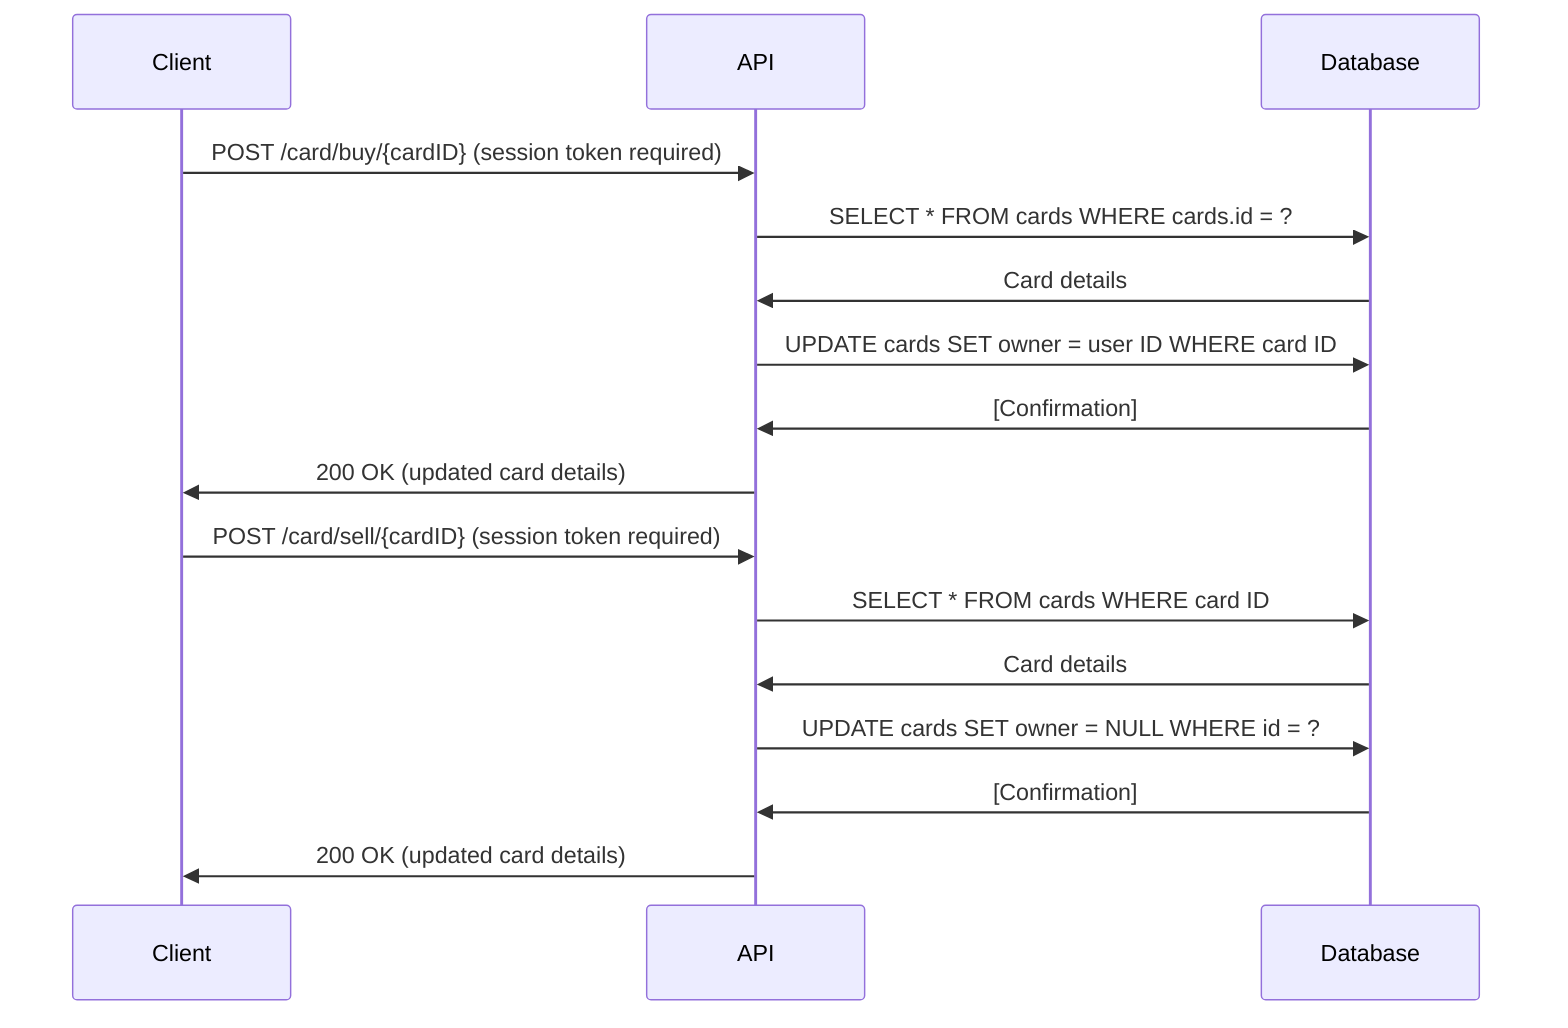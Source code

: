 sequenceDiagram
    participant Client
    participant API
    participant Database

    Client ->> API: POST /card/buy/{cardID} (session token required)
    API ->> Database: SELECT * FROM cards WHERE cards.id = ?
    Database ->> API: Card details
    API ->> Database: UPDATE cards SET owner = user ID WHERE card ID
    Database ->> API: [Confirmation]
    API ->> Client: 200 OK (updated card details)

    Client ->> API: POST /card/sell/{cardID} (session token required)
    API ->> Database: SELECT * FROM cards WHERE card ID
    Database ->> API: Card details
    API ->> Database: UPDATE cards SET owner = NULL WHERE id = ?
    Database ->> API: [Confirmation]
    API ->> Client: 200 OK (updated card details)